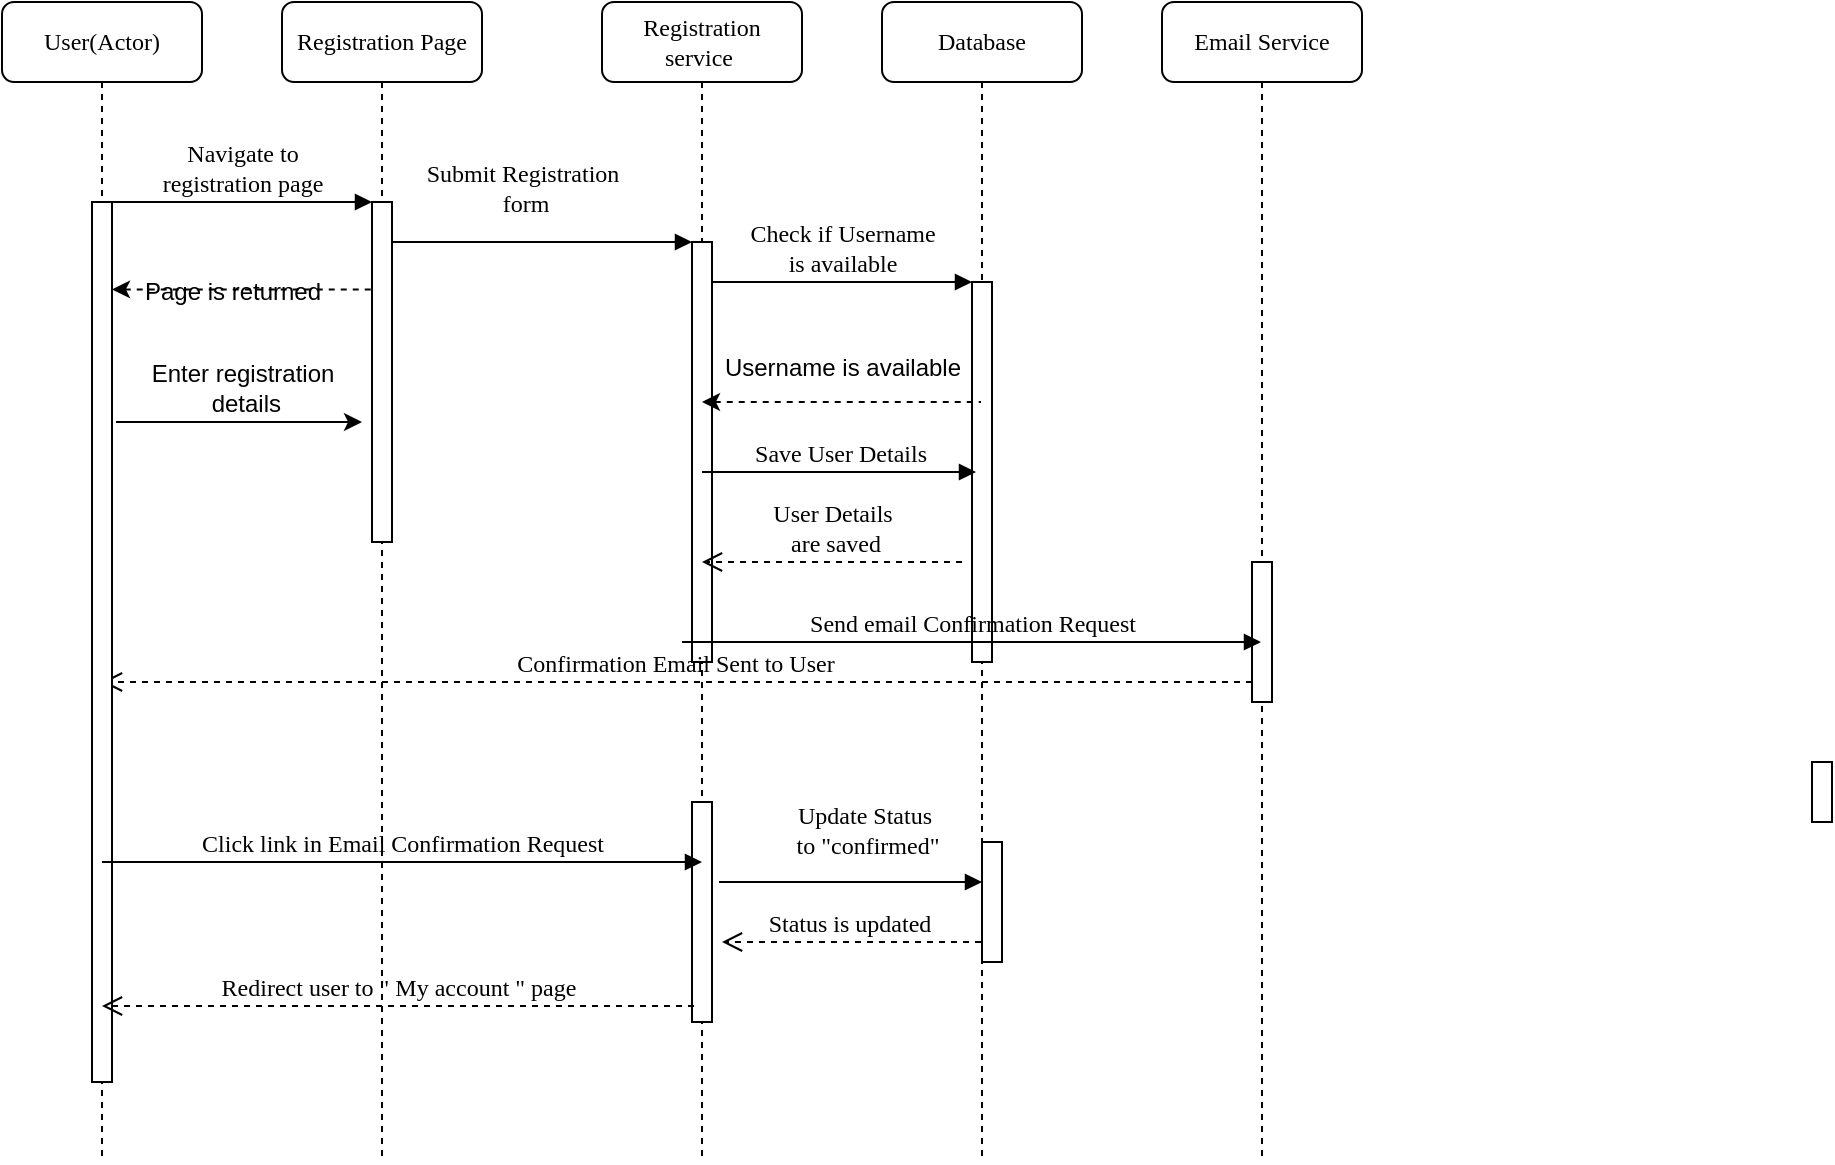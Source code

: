 <mxfile version="22.0.8" type="github">
  <diagram name="Page-1" id="13e1069c-82ec-6db2-03f1-153e76fe0fe0">
    <mxGraphModel dx="1026" dy="612" grid="1" gridSize="10" guides="1" tooltips="1" connect="1" arrows="1" fold="1" page="1" pageScale="1" pageWidth="1100" pageHeight="850" background="none" math="0" shadow="0">
      <root>
        <mxCell id="0" />
        <mxCell id="1" parent="0" />
        <mxCell id="7baba1c4bc27f4b0-2" value="Registration Page" style="shape=umlLifeline;perimeter=lifelinePerimeter;whiteSpace=wrap;html=1;container=1;collapsible=0;recursiveResize=0;outlineConnect=0;rounded=1;shadow=0;comic=0;labelBackgroundColor=none;strokeWidth=1;fontFamily=Verdana;fontSize=12;align=center;" parent="1" vertex="1">
          <mxGeometry x="240" y="80" width="100" height="580" as="geometry" />
        </mxCell>
        <mxCell id="7baba1c4bc27f4b0-10" value="" style="html=1;points=[];perimeter=orthogonalPerimeter;rounded=0;shadow=0;comic=0;labelBackgroundColor=none;strokeWidth=1;fontFamily=Verdana;fontSize=12;align=center;" parent="7baba1c4bc27f4b0-2" vertex="1">
          <mxGeometry x="45" y="100" width="10" height="170" as="geometry" />
        </mxCell>
        <mxCell id="7baba1c4bc27f4b0-3" value="Registration service&amp;nbsp;" style="shape=umlLifeline;perimeter=lifelinePerimeter;whiteSpace=wrap;html=1;container=1;collapsible=0;recursiveResize=0;outlineConnect=0;rounded=1;shadow=0;comic=0;labelBackgroundColor=none;strokeWidth=1;fontFamily=Verdana;fontSize=12;align=center;" parent="1" vertex="1">
          <mxGeometry x="400" y="80" width="100" height="580" as="geometry" />
        </mxCell>
        <mxCell id="7baba1c4bc27f4b0-13" value="" style="html=1;points=[];perimeter=orthogonalPerimeter;rounded=0;shadow=0;comic=0;labelBackgroundColor=none;strokeWidth=1;fontFamily=Verdana;fontSize=12;align=center;" parent="7baba1c4bc27f4b0-3" vertex="1">
          <mxGeometry x="45" y="120" width="10" height="210" as="geometry" />
        </mxCell>
        <mxCell id="7baba1c4bc27f4b0-30" value="Confirmation Email Sent to User&amp;nbsp;" style="html=1;verticalAlign=bottom;endArrow=open;dashed=1;endSize=8;labelBackgroundColor=none;fontFamily=Verdana;fontSize=12;edgeStyle=elbowEdgeStyle;elbow=vertical;" parent="7baba1c4bc27f4b0-3" edge="1">
          <mxGeometry relative="1" as="geometry">
            <mxPoint x="-250" y="340" as="targetPoint" />
            <Array as="points">
              <mxPoint x="165" y="340" />
            </Array>
            <mxPoint x="325" y="340" as="sourcePoint" />
          </mxGeometry>
        </mxCell>
        <mxCell id="7baba1c4bc27f4b0-34" value="" style="html=1;points=[];perimeter=orthogonalPerimeter;rounded=0;shadow=0;comic=0;labelBackgroundColor=none;strokeWidth=1;fontFamily=Verdana;fontSize=12;align=center;" parent="7baba1c4bc27f4b0-3" vertex="1">
          <mxGeometry x="45" y="400" width="10" height="110" as="geometry" />
        </mxCell>
        <mxCell id="7baba1c4bc27f4b0-4" value="Database" style="shape=umlLifeline;perimeter=lifelinePerimeter;whiteSpace=wrap;html=1;container=1;collapsible=0;recursiveResize=0;outlineConnect=0;rounded=1;shadow=0;comic=0;labelBackgroundColor=none;strokeWidth=1;fontFamily=Verdana;fontSize=12;align=center;" parent="1" vertex="1">
          <mxGeometry x="540" y="80" width="100" height="580" as="geometry" />
        </mxCell>
        <mxCell id="7baba1c4bc27f4b0-5" value="Email Service" style="shape=umlLifeline;perimeter=lifelinePerimeter;whiteSpace=wrap;html=1;container=1;collapsible=0;recursiveResize=0;outlineConnect=0;rounded=1;shadow=0;comic=0;labelBackgroundColor=none;strokeWidth=1;fontFamily=Verdana;fontSize=12;align=center;" parent="1" vertex="1">
          <mxGeometry x="680" y="80" width="100" height="580" as="geometry" />
        </mxCell>
        <mxCell id="7baba1c4bc27f4b0-28" value="" style="html=1;points=[];perimeter=orthogonalPerimeter;rounded=0;shadow=0;comic=0;labelBackgroundColor=none;strokeWidth=1;fontFamily=Verdana;fontSize=12;align=center;" parent="7baba1c4bc27f4b0-5" vertex="1">
          <mxGeometry x="45" y="280" width="10" height="70" as="geometry" />
        </mxCell>
        <mxCell id="7baba1c4bc27f4b0-8" value="User(Actor)" style="shape=umlLifeline;perimeter=lifelinePerimeter;whiteSpace=wrap;html=1;container=1;collapsible=0;recursiveResize=0;outlineConnect=0;rounded=1;shadow=0;comic=0;labelBackgroundColor=none;strokeWidth=1;fontFamily=Verdana;fontSize=12;align=center;" parent="1" vertex="1">
          <mxGeometry x="100" y="80" width="100" height="580" as="geometry" />
        </mxCell>
        <mxCell id="7baba1c4bc27f4b0-9" value="" style="html=1;points=[];perimeter=orthogonalPerimeter;rounded=0;shadow=0;comic=0;labelBackgroundColor=none;strokeWidth=1;fontFamily=Verdana;fontSize=12;align=center;" parent="7baba1c4bc27f4b0-8" vertex="1">
          <mxGeometry x="45" y="100" width="10" height="440" as="geometry" />
        </mxCell>
        <mxCell id="7baba1c4bc27f4b0-16" value="" style="html=1;points=[];perimeter=orthogonalPerimeter;rounded=0;shadow=0;comic=0;labelBackgroundColor=none;strokeWidth=1;fontFamily=Verdana;fontSize=12;align=center;" parent="1" vertex="1">
          <mxGeometry x="585" y="220" width="10" height="190" as="geometry" />
        </mxCell>
        <mxCell id="7baba1c4bc27f4b0-17" value="Check if Username &lt;br&gt;is available" style="html=1;verticalAlign=bottom;endArrow=block;labelBackgroundColor=none;fontFamily=Verdana;fontSize=12;edgeStyle=elbowEdgeStyle;elbow=vertical;" parent="1" source="7baba1c4bc27f4b0-13" target="7baba1c4bc27f4b0-16" edge="1">
          <mxGeometry relative="1" as="geometry">
            <mxPoint x="510" y="220" as="sourcePoint" />
            <Array as="points">
              <mxPoint x="460" y="220" />
            </Array>
          </mxGeometry>
        </mxCell>
        <mxCell id="7baba1c4bc27f4b0-20" value="Save User Details" style="html=1;verticalAlign=bottom;endArrow=block;labelBackgroundColor=none;fontFamily=Verdana;fontSize=12;edgeStyle=elbowEdgeStyle;elbow=vertical;entryX=0.2;entryY=0.5;entryDx=0;entryDy=0;entryPerimeter=0;" parent="1" source="7baba1c4bc27f4b0-3" target="7baba1c4bc27f4b0-16" edge="1">
          <mxGeometry relative="1" as="geometry">
            <mxPoint x="650" y="230" as="sourcePoint" />
            <mxPoint x="580" y="330" as="targetPoint" />
            <Array as="points" />
          </mxGeometry>
        </mxCell>
        <mxCell id="7baba1c4bc27f4b0-23" value="Send email Confirmation Request" style="html=1;verticalAlign=bottom;endArrow=block;labelBackgroundColor=none;fontFamily=Verdana;fontSize=12;" parent="1" target="7baba1c4bc27f4b0-5" edge="1">
          <mxGeometry relative="1" as="geometry">
            <mxPoint x="440" y="400" as="sourcePoint" />
          </mxGeometry>
        </mxCell>
        <mxCell id="7baba1c4bc27f4b0-25" value="" style="html=1;points=[];perimeter=orthogonalPerimeter;rounded=0;shadow=0;comic=0;labelBackgroundColor=none;strokeColor=#000000;strokeWidth=1;fillColor=#FFFFFF;fontFamily=Verdana;fontSize=12;fontColor=#000000;align=center;" parent="1" vertex="1">
          <mxGeometry x="1005" y="460" width="10" height="30" as="geometry" />
        </mxCell>
        <mxCell id="7baba1c4bc27f4b0-27" value="User Details&lt;br&gt;&amp;nbsp;are saved" style="html=1;verticalAlign=bottom;endArrow=open;dashed=1;endSize=8;labelBackgroundColor=none;fontFamily=Verdana;fontSize=12;" parent="1" target="7baba1c4bc27f4b0-3" edge="1">
          <mxGeometry relative="1" as="geometry">
            <mxPoint x="470" y="490" as="targetPoint" />
            <mxPoint x="580" y="360" as="sourcePoint" />
            <Array as="points">
              <mxPoint x="490" y="360" />
            </Array>
          </mxGeometry>
        </mxCell>
        <mxCell id="7baba1c4bc27f4b0-11" value="Navigate to &lt;br&gt;registration page" style="html=1;verticalAlign=bottom;endArrow=block;entryX=0;entryY=0;labelBackgroundColor=none;fontFamily=Verdana;fontSize=12;edgeStyle=elbowEdgeStyle;elbow=vertical;" parent="1" source="7baba1c4bc27f4b0-9" target="7baba1c4bc27f4b0-10" edge="1">
          <mxGeometry relative="1" as="geometry">
            <mxPoint x="220" y="190" as="sourcePoint" />
          </mxGeometry>
        </mxCell>
        <mxCell id="7baba1c4bc27f4b0-14" value="Submit Registration&lt;br&gt;&amp;nbsp;form" style="html=1;verticalAlign=bottom;endArrow=block;entryX=0;entryY=0;labelBackgroundColor=none;fontFamily=Verdana;fontSize=12;edgeStyle=elbowEdgeStyle;elbow=vertical;" parent="1" source="7baba1c4bc27f4b0-10" target="7baba1c4bc27f4b0-13" edge="1">
          <mxGeometry x="-0.133" y="10" relative="1" as="geometry">
            <mxPoint x="370" y="200" as="sourcePoint" />
            <mxPoint as="offset" />
          </mxGeometry>
        </mxCell>
        <mxCell id="7baba1c4bc27f4b0-37" value="" style="html=1;points=[];perimeter=orthogonalPerimeter;rounded=0;shadow=0;comic=0;labelBackgroundColor=none;strokeWidth=1;fontFamily=Verdana;fontSize=12;align=center;" parent="1" vertex="1">
          <mxGeometry x="590" y="500" width="10" height="60" as="geometry" />
        </mxCell>
        <mxCell id="ctI4AVJNyFUHosllLVyl-1" value="" style="endArrow=none;dashed=1;html=1;rounded=0;entryX=0.2;entryY=0.257;entryDx=0;entryDy=0;entryPerimeter=0;startArrow=classic;startFill=1;" edge="1" parent="1" source="7baba1c4bc27f4b0-9" target="7baba1c4bc27f4b0-10">
          <mxGeometry width="50" height="50" relative="1" as="geometry">
            <mxPoint x="500" y="340" as="sourcePoint" />
            <mxPoint x="550" y="290" as="targetPoint" />
          </mxGeometry>
        </mxCell>
        <mxCell id="ctI4AVJNyFUHosllLVyl-2" value="Page is returned" style="text;html=1;align=center;verticalAlign=middle;resizable=0;points=[];autosize=1;strokeColor=none;fillColor=none;" vertex="1" parent="1">
          <mxGeometry x="160" y="210" width="110" height="30" as="geometry" />
        </mxCell>
        <mxCell id="ctI4AVJNyFUHosllLVyl-3" value="" style="endArrow=classic;html=1;rounded=0;exitX=1.2;exitY=0.25;exitDx=0;exitDy=0;exitPerimeter=0;" edge="1" parent="1" source="7baba1c4bc27f4b0-9">
          <mxGeometry width="50" height="50" relative="1" as="geometry">
            <mxPoint x="500" y="340" as="sourcePoint" />
            <mxPoint x="280" y="290" as="targetPoint" />
          </mxGeometry>
        </mxCell>
        <mxCell id="ctI4AVJNyFUHosllLVyl-5" value="Enter registration&lt;br&gt;&amp;nbsp;details" style="text;html=1;align=center;verticalAlign=middle;resizable=0;points=[];autosize=1;strokeColor=none;fillColor=none;" vertex="1" parent="1">
          <mxGeometry x="165" y="253" width="110" height="40" as="geometry" />
        </mxCell>
        <mxCell id="ctI4AVJNyFUHosllLVyl-6" value="" style="endArrow=none;dashed=1;html=1;rounded=0;startArrow=classic;startFill=1;" edge="1" parent="1" source="7baba1c4bc27f4b0-3" target="7baba1c4bc27f4b0-4">
          <mxGeometry width="50" height="50" relative="1" as="geometry">
            <mxPoint x="500" y="420" as="sourcePoint" />
            <mxPoint x="550" y="370" as="targetPoint" />
            <Array as="points">
              <mxPoint x="520" y="280" />
            </Array>
          </mxGeometry>
        </mxCell>
        <mxCell id="ctI4AVJNyFUHosllLVyl-7" value="Username is available" style="text;html=1;align=center;verticalAlign=middle;resizable=0;points=[];autosize=1;strokeColor=none;fillColor=none;" vertex="1" parent="1">
          <mxGeometry x="450" y="248" width="140" height="30" as="geometry" />
        </mxCell>
        <mxCell id="7baba1c4bc27f4b0-26" value="Click link in Email Confirmation Request" style="html=1;verticalAlign=bottom;endArrow=block;labelBackgroundColor=none;fontFamily=Verdana;fontSize=12;" parent="1" source="7baba1c4bc27f4b0-8" edge="1">
          <mxGeometry relative="1" as="geometry">
            <mxPoint x="930" y="340" as="sourcePoint" />
            <mxPoint x="450" y="510" as="targetPoint" />
            <Array as="points">
              <mxPoint x="150" y="510" />
            </Array>
          </mxGeometry>
        </mxCell>
        <mxCell id="ctI4AVJNyFUHosllLVyl-8" value="Redirect user to &quot; My account &quot; page" style="html=1;verticalAlign=bottom;endArrow=open;dashed=1;endSize=8;labelBackgroundColor=none;fontFamily=Verdana;fontSize=12;edgeStyle=elbowEdgeStyle;elbow=vertical;exitX=0.1;exitY=0.927;exitDx=0;exitDy=0;exitPerimeter=0;" edge="1" parent="1" source="7baba1c4bc27f4b0-34" target="7baba1c4bc27f4b0-8">
          <mxGeometry relative="1" as="geometry">
            <mxPoint x="160" y="430" as="targetPoint" />
            <Array as="points" />
            <mxPoint x="735" y="430" as="sourcePoint" />
          </mxGeometry>
        </mxCell>
        <mxCell id="ctI4AVJNyFUHosllLVyl-9" value="Update Status&lt;br&gt;&amp;nbsp;to &quot;confirmed&quot;" style="html=1;verticalAlign=bottom;endArrow=block;labelBackgroundColor=none;fontFamily=Verdana;fontSize=12;edgeStyle=elbowEdgeStyle;elbow=vertical;exitX=1.3;exitY=0.536;exitDx=0;exitDy=0;exitPerimeter=0;" edge="1" parent="1">
          <mxGeometry x="0.095" y="9" relative="1" as="geometry">
            <mxPoint x="458.5" y="520" as="sourcePoint" />
            <mxPoint x="590" y="520.04" as="targetPoint" />
            <Array as="points" />
            <mxPoint as="offset" />
          </mxGeometry>
        </mxCell>
        <mxCell id="ctI4AVJNyFUHosllLVyl-10" value="Status is updated&amp;nbsp;" style="html=1;verticalAlign=bottom;endArrow=open;dashed=1;endSize=8;labelBackgroundColor=none;fontFamily=Verdana;fontSize=12;" edge="1" parent="1" source="7baba1c4bc27f4b0-4">
          <mxGeometry relative="1" as="geometry">
            <mxPoint x="460" y="550" as="targetPoint" />
            <mxPoint x="520" y="550" as="sourcePoint" />
            <Array as="points" />
          </mxGeometry>
        </mxCell>
      </root>
    </mxGraphModel>
  </diagram>
</mxfile>
